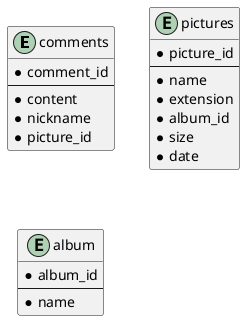 @startuml
entity comments{
  * comment_id
  --
  * content
  * nickname
  * picture_id
}

entity pictures{
  * picture_id
  --
  * name
  * extension
  * album_id
  * size
  * date
}

entity album {
  * album_id
  --
  * name
}



@enduml
